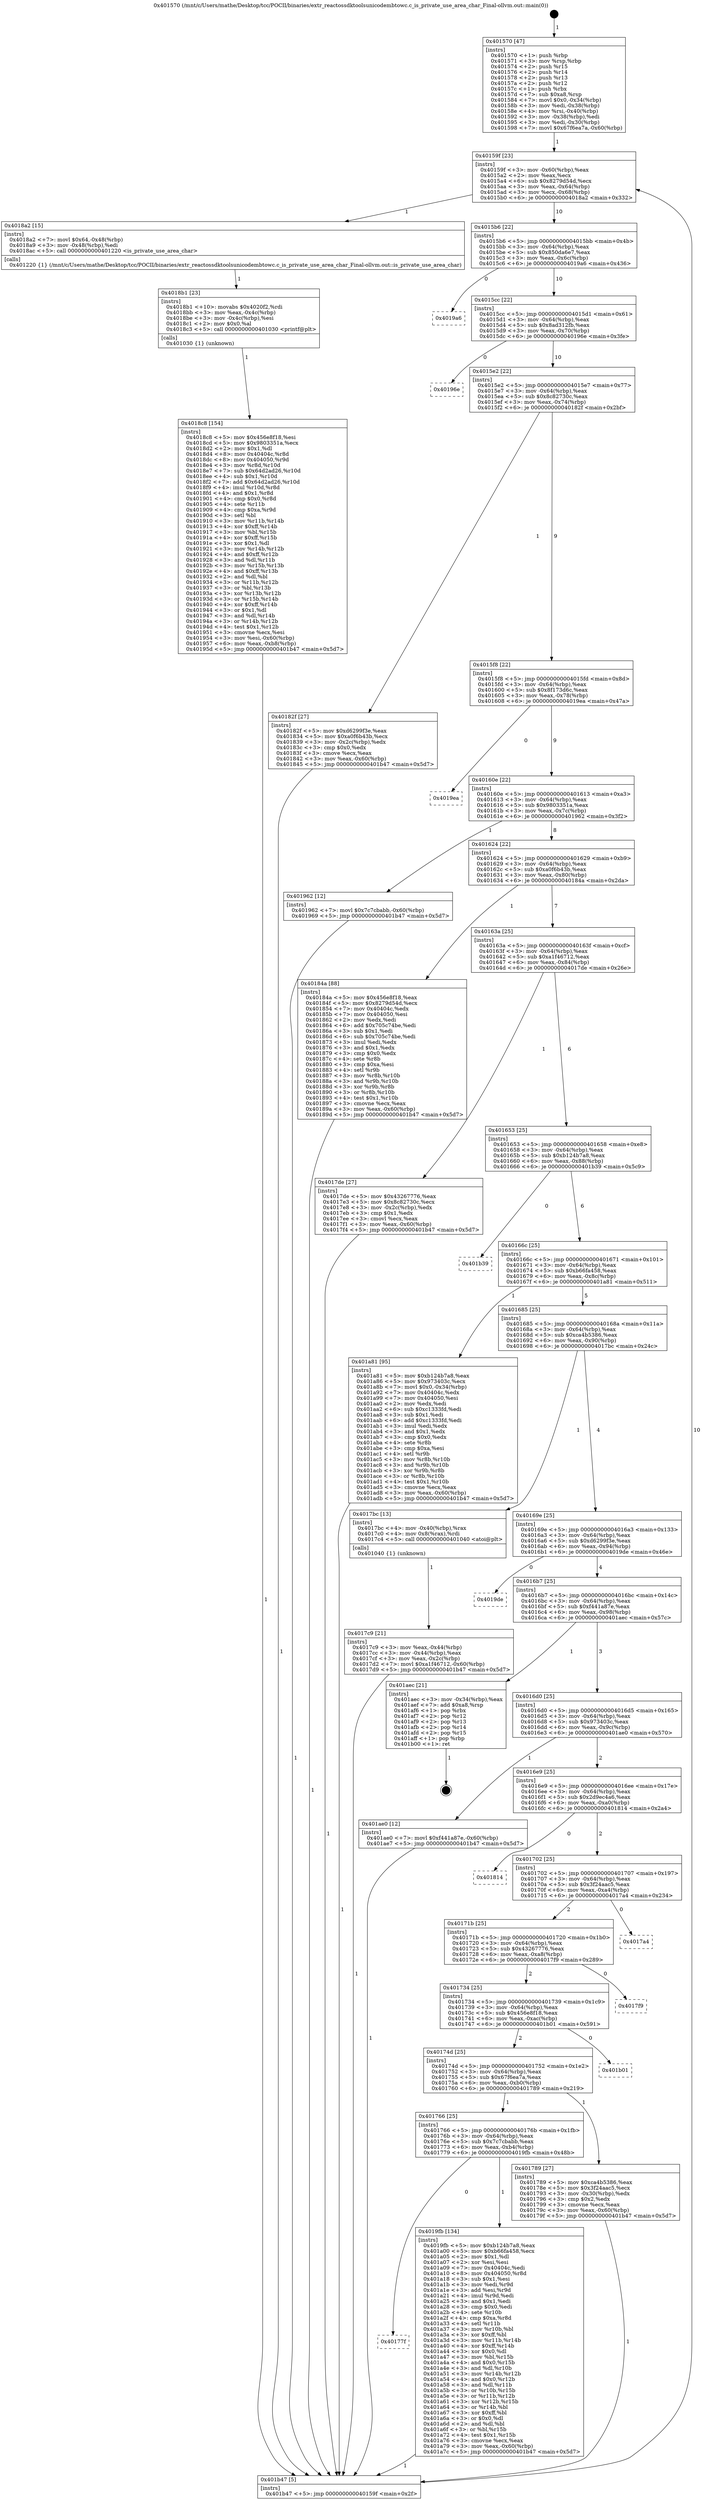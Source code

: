 digraph "0x401570" {
  label = "0x401570 (/mnt/c/Users/mathe/Desktop/tcc/POCII/binaries/extr_reactossdktoolsunicodembtowc.c_is_private_use_area_char_Final-ollvm.out::main(0))"
  labelloc = "t"
  node[shape=record]

  Entry [label="",width=0.3,height=0.3,shape=circle,fillcolor=black,style=filled]
  "0x40159f" [label="{
     0x40159f [23]\l
     | [instrs]\l
     &nbsp;&nbsp;0x40159f \<+3\>: mov -0x60(%rbp),%eax\l
     &nbsp;&nbsp;0x4015a2 \<+2\>: mov %eax,%ecx\l
     &nbsp;&nbsp;0x4015a4 \<+6\>: sub $0x8279d54d,%ecx\l
     &nbsp;&nbsp;0x4015aa \<+3\>: mov %eax,-0x64(%rbp)\l
     &nbsp;&nbsp;0x4015ad \<+3\>: mov %ecx,-0x68(%rbp)\l
     &nbsp;&nbsp;0x4015b0 \<+6\>: je 00000000004018a2 \<main+0x332\>\l
  }"]
  "0x4018a2" [label="{
     0x4018a2 [15]\l
     | [instrs]\l
     &nbsp;&nbsp;0x4018a2 \<+7\>: movl $0x64,-0x48(%rbp)\l
     &nbsp;&nbsp;0x4018a9 \<+3\>: mov -0x48(%rbp),%edi\l
     &nbsp;&nbsp;0x4018ac \<+5\>: call 0000000000401220 \<is_private_use_area_char\>\l
     | [calls]\l
     &nbsp;&nbsp;0x401220 \{1\} (/mnt/c/Users/mathe/Desktop/tcc/POCII/binaries/extr_reactossdktoolsunicodembtowc.c_is_private_use_area_char_Final-ollvm.out::is_private_use_area_char)\l
  }"]
  "0x4015b6" [label="{
     0x4015b6 [22]\l
     | [instrs]\l
     &nbsp;&nbsp;0x4015b6 \<+5\>: jmp 00000000004015bb \<main+0x4b\>\l
     &nbsp;&nbsp;0x4015bb \<+3\>: mov -0x64(%rbp),%eax\l
     &nbsp;&nbsp;0x4015be \<+5\>: sub $0x850da6e7,%eax\l
     &nbsp;&nbsp;0x4015c3 \<+3\>: mov %eax,-0x6c(%rbp)\l
     &nbsp;&nbsp;0x4015c6 \<+6\>: je 00000000004019a6 \<main+0x436\>\l
  }"]
  Exit [label="",width=0.3,height=0.3,shape=circle,fillcolor=black,style=filled,peripheries=2]
  "0x4019a6" [label="{
     0x4019a6\l
  }", style=dashed]
  "0x4015cc" [label="{
     0x4015cc [22]\l
     | [instrs]\l
     &nbsp;&nbsp;0x4015cc \<+5\>: jmp 00000000004015d1 \<main+0x61\>\l
     &nbsp;&nbsp;0x4015d1 \<+3\>: mov -0x64(%rbp),%eax\l
     &nbsp;&nbsp;0x4015d4 \<+5\>: sub $0x8ad312fb,%eax\l
     &nbsp;&nbsp;0x4015d9 \<+3\>: mov %eax,-0x70(%rbp)\l
     &nbsp;&nbsp;0x4015dc \<+6\>: je 000000000040196e \<main+0x3fe\>\l
  }"]
  "0x40177f" [label="{
     0x40177f\l
  }", style=dashed]
  "0x40196e" [label="{
     0x40196e\l
  }", style=dashed]
  "0x4015e2" [label="{
     0x4015e2 [22]\l
     | [instrs]\l
     &nbsp;&nbsp;0x4015e2 \<+5\>: jmp 00000000004015e7 \<main+0x77\>\l
     &nbsp;&nbsp;0x4015e7 \<+3\>: mov -0x64(%rbp),%eax\l
     &nbsp;&nbsp;0x4015ea \<+5\>: sub $0x8c82730c,%eax\l
     &nbsp;&nbsp;0x4015ef \<+3\>: mov %eax,-0x74(%rbp)\l
     &nbsp;&nbsp;0x4015f2 \<+6\>: je 000000000040182f \<main+0x2bf\>\l
  }"]
  "0x4019fb" [label="{
     0x4019fb [134]\l
     | [instrs]\l
     &nbsp;&nbsp;0x4019fb \<+5\>: mov $0xb124b7a8,%eax\l
     &nbsp;&nbsp;0x401a00 \<+5\>: mov $0xb66fa458,%ecx\l
     &nbsp;&nbsp;0x401a05 \<+2\>: mov $0x1,%dl\l
     &nbsp;&nbsp;0x401a07 \<+2\>: xor %esi,%esi\l
     &nbsp;&nbsp;0x401a09 \<+7\>: mov 0x40404c,%edi\l
     &nbsp;&nbsp;0x401a10 \<+8\>: mov 0x404050,%r8d\l
     &nbsp;&nbsp;0x401a18 \<+3\>: sub $0x1,%esi\l
     &nbsp;&nbsp;0x401a1b \<+3\>: mov %edi,%r9d\l
     &nbsp;&nbsp;0x401a1e \<+3\>: add %esi,%r9d\l
     &nbsp;&nbsp;0x401a21 \<+4\>: imul %r9d,%edi\l
     &nbsp;&nbsp;0x401a25 \<+3\>: and $0x1,%edi\l
     &nbsp;&nbsp;0x401a28 \<+3\>: cmp $0x0,%edi\l
     &nbsp;&nbsp;0x401a2b \<+4\>: sete %r10b\l
     &nbsp;&nbsp;0x401a2f \<+4\>: cmp $0xa,%r8d\l
     &nbsp;&nbsp;0x401a33 \<+4\>: setl %r11b\l
     &nbsp;&nbsp;0x401a37 \<+3\>: mov %r10b,%bl\l
     &nbsp;&nbsp;0x401a3a \<+3\>: xor $0xff,%bl\l
     &nbsp;&nbsp;0x401a3d \<+3\>: mov %r11b,%r14b\l
     &nbsp;&nbsp;0x401a40 \<+4\>: xor $0xff,%r14b\l
     &nbsp;&nbsp;0x401a44 \<+3\>: xor $0x0,%dl\l
     &nbsp;&nbsp;0x401a47 \<+3\>: mov %bl,%r15b\l
     &nbsp;&nbsp;0x401a4a \<+4\>: and $0x0,%r15b\l
     &nbsp;&nbsp;0x401a4e \<+3\>: and %dl,%r10b\l
     &nbsp;&nbsp;0x401a51 \<+3\>: mov %r14b,%r12b\l
     &nbsp;&nbsp;0x401a54 \<+4\>: and $0x0,%r12b\l
     &nbsp;&nbsp;0x401a58 \<+3\>: and %dl,%r11b\l
     &nbsp;&nbsp;0x401a5b \<+3\>: or %r10b,%r15b\l
     &nbsp;&nbsp;0x401a5e \<+3\>: or %r11b,%r12b\l
     &nbsp;&nbsp;0x401a61 \<+3\>: xor %r12b,%r15b\l
     &nbsp;&nbsp;0x401a64 \<+3\>: or %r14b,%bl\l
     &nbsp;&nbsp;0x401a67 \<+3\>: xor $0xff,%bl\l
     &nbsp;&nbsp;0x401a6a \<+3\>: or $0x0,%dl\l
     &nbsp;&nbsp;0x401a6d \<+2\>: and %dl,%bl\l
     &nbsp;&nbsp;0x401a6f \<+3\>: or %bl,%r15b\l
     &nbsp;&nbsp;0x401a72 \<+4\>: test $0x1,%r15b\l
     &nbsp;&nbsp;0x401a76 \<+3\>: cmovne %ecx,%eax\l
     &nbsp;&nbsp;0x401a79 \<+3\>: mov %eax,-0x60(%rbp)\l
     &nbsp;&nbsp;0x401a7c \<+5\>: jmp 0000000000401b47 \<main+0x5d7\>\l
  }"]
  "0x40182f" [label="{
     0x40182f [27]\l
     | [instrs]\l
     &nbsp;&nbsp;0x40182f \<+5\>: mov $0xd6299f3e,%eax\l
     &nbsp;&nbsp;0x401834 \<+5\>: mov $0xa0f6b43b,%ecx\l
     &nbsp;&nbsp;0x401839 \<+3\>: mov -0x2c(%rbp),%edx\l
     &nbsp;&nbsp;0x40183c \<+3\>: cmp $0x0,%edx\l
     &nbsp;&nbsp;0x40183f \<+3\>: cmove %ecx,%eax\l
     &nbsp;&nbsp;0x401842 \<+3\>: mov %eax,-0x60(%rbp)\l
     &nbsp;&nbsp;0x401845 \<+5\>: jmp 0000000000401b47 \<main+0x5d7\>\l
  }"]
  "0x4015f8" [label="{
     0x4015f8 [22]\l
     | [instrs]\l
     &nbsp;&nbsp;0x4015f8 \<+5\>: jmp 00000000004015fd \<main+0x8d\>\l
     &nbsp;&nbsp;0x4015fd \<+3\>: mov -0x64(%rbp),%eax\l
     &nbsp;&nbsp;0x401600 \<+5\>: sub $0x8f173d6c,%eax\l
     &nbsp;&nbsp;0x401605 \<+3\>: mov %eax,-0x78(%rbp)\l
     &nbsp;&nbsp;0x401608 \<+6\>: je 00000000004019ea \<main+0x47a\>\l
  }"]
  "0x4018c8" [label="{
     0x4018c8 [154]\l
     | [instrs]\l
     &nbsp;&nbsp;0x4018c8 \<+5\>: mov $0x456e8f18,%esi\l
     &nbsp;&nbsp;0x4018cd \<+5\>: mov $0x9803351a,%ecx\l
     &nbsp;&nbsp;0x4018d2 \<+2\>: mov $0x1,%dl\l
     &nbsp;&nbsp;0x4018d4 \<+8\>: mov 0x40404c,%r8d\l
     &nbsp;&nbsp;0x4018dc \<+8\>: mov 0x404050,%r9d\l
     &nbsp;&nbsp;0x4018e4 \<+3\>: mov %r8d,%r10d\l
     &nbsp;&nbsp;0x4018e7 \<+7\>: sub $0x64d2ad26,%r10d\l
     &nbsp;&nbsp;0x4018ee \<+4\>: sub $0x1,%r10d\l
     &nbsp;&nbsp;0x4018f2 \<+7\>: add $0x64d2ad26,%r10d\l
     &nbsp;&nbsp;0x4018f9 \<+4\>: imul %r10d,%r8d\l
     &nbsp;&nbsp;0x4018fd \<+4\>: and $0x1,%r8d\l
     &nbsp;&nbsp;0x401901 \<+4\>: cmp $0x0,%r8d\l
     &nbsp;&nbsp;0x401905 \<+4\>: sete %r11b\l
     &nbsp;&nbsp;0x401909 \<+4\>: cmp $0xa,%r9d\l
     &nbsp;&nbsp;0x40190d \<+3\>: setl %bl\l
     &nbsp;&nbsp;0x401910 \<+3\>: mov %r11b,%r14b\l
     &nbsp;&nbsp;0x401913 \<+4\>: xor $0xff,%r14b\l
     &nbsp;&nbsp;0x401917 \<+3\>: mov %bl,%r15b\l
     &nbsp;&nbsp;0x40191a \<+4\>: xor $0xff,%r15b\l
     &nbsp;&nbsp;0x40191e \<+3\>: xor $0x1,%dl\l
     &nbsp;&nbsp;0x401921 \<+3\>: mov %r14b,%r12b\l
     &nbsp;&nbsp;0x401924 \<+4\>: and $0xff,%r12b\l
     &nbsp;&nbsp;0x401928 \<+3\>: and %dl,%r11b\l
     &nbsp;&nbsp;0x40192b \<+3\>: mov %r15b,%r13b\l
     &nbsp;&nbsp;0x40192e \<+4\>: and $0xff,%r13b\l
     &nbsp;&nbsp;0x401932 \<+2\>: and %dl,%bl\l
     &nbsp;&nbsp;0x401934 \<+3\>: or %r11b,%r12b\l
     &nbsp;&nbsp;0x401937 \<+3\>: or %bl,%r13b\l
     &nbsp;&nbsp;0x40193a \<+3\>: xor %r13b,%r12b\l
     &nbsp;&nbsp;0x40193d \<+3\>: or %r15b,%r14b\l
     &nbsp;&nbsp;0x401940 \<+4\>: xor $0xff,%r14b\l
     &nbsp;&nbsp;0x401944 \<+3\>: or $0x1,%dl\l
     &nbsp;&nbsp;0x401947 \<+3\>: and %dl,%r14b\l
     &nbsp;&nbsp;0x40194a \<+3\>: or %r14b,%r12b\l
     &nbsp;&nbsp;0x40194d \<+4\>: test $0x1,%r12b\l
     &nbsp;&nbsp;0x401951 \<+3\>: cmovne %ecx,%esi\l
     &nbsp;&nbsp;0x401954 \<+3\>: mov %esi,-0x60(%rbp)\l
     &nbsp;&nbsp;0x401957 \<+6\>: mov %eax,-0xb8(%rbp)\l
     &nbsp;&nbsp;0x40195d \<+5\>: jmp 0000000000401b47 \<main+0x5d7\>\l
  }"]
  "0x4019ea" [label="{
     0x4019ea\l
  }", style=dashed]
  "0x40160e" [label="{
     0x40160e [22]\l
     | [instrs]\l
     &nbsp;&nbsp;0x40160e \<+5\>: jmp 0000000000401613 \<main+0xa3\>\l
     &nbsp;&nbsp;0x401613 \<+3\>: mov -0x64(%rbp),%eax\l
     &nbsp;&nbsp;0x401616 \<+5\>: sub $0x9803351a,%eax\l
     &nbsp;&nbsp;0x40161b \<+3\>: mov %eax,-0x7c(%rbp)\l
     &nbsp;&nbsp;0x40161e \<+6\>: je 0000000000401962 \<main+0x3f2\>\l
  }"]
  "0x4018b1" [label="{
     0x4018b1 [23]\l
     | [instrs]\l
     &nbsp;&nbsp;0x4018b1 \<+10\>: movabs $0x4020f2,%rdi\l
     &nbsp;&nbsp;0x4018bb \<+3\>: mov %eax,-0x4c(%rbp)\l
     &nbsp;&nbsp;0x4018be \<+3\>: mov -0x4c(%rbp),%esi\l
     &nbsp;&nbsp;0x4018c1 \<+2\>: mov $0x0,%al\l
     &nbsp;&nbsp;0x4018c3 \<+5\>: call 0000000000401030 \<printf@plt\>\l
     | [calls]\l
     &nbsp;&nbsp;0x401030 \{1\} (unknown)\l
  }"]
  "0x401962" [label="{
     0x401962 [12]\l
     | [instrs]\l
     &nbsp;&nbsp;0x401962 \<+7\>: movl $0x7c7cbabb,-0x60(%rbp)\l
     &nbsp;&nbsp;0x401969 \<+5\>: jmp 0000000000401b47 \<main+0x5d7\>\l
  }"]
  "0x401624" [label="{
     0x401624 [22]\l
     | [instrs]\l
     &nbsp;&nbsp;0x401624 \<+5\>: jmp 0000000000401629 \<main+0xb9\>\l
     &nbsp;&nbsp;0x401629 \<+3\>: mov -0x64(%rbp),%eax\l
     &nbsp;&nbsp;0x40162c \<+5\>: sub $0xa0f6b43b,%eax\l
     &nbsp;&nbsp;0x401631 \<+3\>: mov %eax,-0x80(%rbp)\l
     &nbsp;&nbsp;0x401634 \<+6\>: je 000000000040184a \<main+0x2da\>\l
  }"]
  "0x4017c9" [label="{
     0x4017c9 [21]\l
     | [instrs]\l
     &nbsp;&nbsp;0x4017c9 \<+3\>: mov %eax,-0x44(%rbp)\l
     &nbsp;&nbsp;0x4017cc \<+3\>: mov -0x44(%rbp),%eax\l
     &nbsp;&nbsp;0x4017cf \<+3\>: mov %eax,-0x2c(%rbp)\l
     &nbsp;&nbsp;0x4017d2 \<+7\>: movl $0xa1f46712,-0x60(%rbp)\l
     &nbsp;&nbsp;0x4017d9 \<+5\>: jmp 0000000000401b47 \<main+0x5d7\>\l
  }"]
  "0x40184a" [label="{
     0x40184a [88]\l
     | [instrs]\l
     &nbsp;&nbsp;0x40184a \<+5\>: mov $0x456e8f18,%eax\l
     &nbsp;&nbsp;0x40184f \<+5\>: mov $0x8279d54d,%ecx\l
     &nbsp;&nbsp;0x401854 \<+7\>: mov 0x40404c,%edx\l
     &nbsp;&nbsp;0x40185b \<+7\>: mov 0x404050,%esi\l
     &nbsp;&nbsp;0x401862 \<+2\>: mov %edx,%edi\l
     &nbsp;&nbsp;0x401864 \<+6\>: add $0x705c74be,%edi\l
     &nbsp;&nbsp;0x40186a \<+3\>: sub $0x1,%edi\l
     &nbsp;&nbsp;0x40186d \<+6\>: sub $0x705c74be,%edi\l
     &nbsp;&nbsp;0x401873 \<+3\>: imul %edi,%edx\l
     &nbsp;&nbsp;0x401876 \<+3\>: and $0x1,%edx\l
     &nbsp;&nbsp;0x401879 \<+3\>: cmp $0x0,%edx\l
     &nbsp;&nbsp;0x40187c \<+4\>: sete %r8b\l
     &nbsp;&nbsp;0x401880 \<+3\>: cmp $0xa,%esi\l
     &nbsp;&nbsp;0x401883 \<+4\>: setl %r9b\l
     &nbsp;&nbsp;0x401887 \<+3\>: mov %r8b,%r10b\l
     &nbsp;&nbsp;0x40188a \<+3\>: and %r9b,%r10b\l
     &nbsp;&nbsp;0x40188d \<+3\>: xor %r9b,%r8b\l
     &nbsp;&nbsp;0x401890 \<+3\>: or %r8b,%r10b\l
     &nbsp;&nbsp;0x401893 \<+4\>: test $0x1,%r10b\l
     &nbsp;&nbsp;0x401897 \<+3\>: cmovne %ecx,%eax\l
     &nbsp;&nbsp;0x40189a \<+3\>: mov %eax,-0x60(%rbp)\l
     &nbsp;&nbsp;0x40189d \<+5\>: jmp 0000000000401b47 \<main+0x5d7\>\l
  }"]
  "0x40163a" [label="{
     0x40163a [25]\l
     | [instrs]\l
     &nbsp;&nbsp;0x40163a \<+5\>: jmp 000000000040163f \<main+0xcf\>\l
     &nbsp;&nbsp;0x40163f \<+3\>: mov -0x64(%rbp),%eax\l
     &nbsp;&nbsp;0x401642 \<+5\>: sub $0xa1f46712,%eax\l
     &nbsp;&nbsp;0x401647 \<+6\>: mov %eax,-0x84(%rbp)\l
     &nbsp;&nbsp;0x40164d \<+6\>: je 00000000004017de \<main+0x26e\>\l
  }"]
  "0x401570" [label="{
     0x401570 [47]\l
     | [instrs]\l
     &nbsp;&nbsp;0x401570 \<+1\>: push %rbp\l
     &nbsp;&nbsp;0x401571 \<+3\>: mov %rsp,%rbp\l
     &nbsp;&nbsp;0x401574 \<+2\>: push %r15\l
     &nbsp;&nbsp;0x401576 \<+2\>: push %r14\l
     &nbsp;&nbsp;0x401578 \<+2\>: push %r13\l
     &nbsp;&nbsp;0x40157a \<+2\>: push %r12\l
     &nbsp;&nbsp;0x40157c \<+1\>: push %rbx\l
     &nbsp;&nbsp;0x40157d \<+7\>: sub $0xa8,%rsp\l
     &nbsp;&nbsp;0x401584 \<+7\>: movl $0x0,-0x34(%rbp)\l
     &nbsp;&nbsp;0x40158b \<+3\>: mov %edi,-0x38(%rbp)\l
     &nbsp;&nbsp;0x40158e \<+4\>: mov %rsi,-0x40(%rbp)\l
     &nbsp;&nbsp;0x401592 \<+3\>: mov -0x38(%rbp),%edi\l
     &nbsp;&nbsp;0x401595 \<+3\>: mov %edi,-0x30(%rbp)\l
     &nbsp;&nbsp;0x401598 \<+7\>: movl $0x67f6ea7a,-0x60(%rbp)\l
  }"]
  "0x4017de" [label="{
     0x4017de [27]\l
     | [instrs]\l
     &nbsp;&nbsp;0x4017de \<+5\>: mov $0x43267776,%eax\l
     &nbsp;&nbsp;0x4017e3 \<+5\>: mov $0x8c82730c,%ecx\l
     &nbsp;&nbsp;0x4017e8 \<+3\>: mov -0x2c(%rbp),%edx\l
     &nbsp;&nbsp;0x4017eb \<+3\>: cmp $0x1,%edx\l
     &nbsp;&nbsp;0x4017ee \<+3\>: cmovl %ecx,%eax\l
     &nbsp;&nbsp;0x4017f1 \<+3\>: mov %eax,-0x60(%rbp)\l
     &nbsp;&nbsp;0x4017f4 \<+5\>: jmp 0000000000401b47 \<main+0x5d7\>\l
  }"]
  "0x401653" [label="{
     0x401653 [25]\l
     | [instrs]\l
     &nbsp;&nbsp;0x401653 \<+5\>: jmp 0000000000401658 \<main+0xe8\>\l
     &nbsp;&nbsp;0x401658 \<+3\>: mov -0x64(%rbp),%eax\l
     &nbsp;&nbsp;0x40165b \<+5\>: sub $0xb124b7a8,%eax\l
     &nbsp;&nbsp;0x401660 \<+6\>: mov %eax,-0x88(%rbp)\l
     &nbsp;&nbsp;0x401666 \<+6\>: je 0000000000401b39 \<main+0x5c9\>\l
  }"]
  "0x401b47" [label="{
     0x401b47 [5]\l
     | [instrs]\l
     &nbsp;&nbsp;0x401b47 \<+5\>: jmp 000000000040159f \<main+0x2f\>\l
  }"]
  "0x401b39" [label="{
     0x401b39\l
  }", style=dashed]
  "0x40166c" [label="{
     0x40166c [25]\l
     | [instrs]\l
     &nbsp;&nbsp;0x40166c \<+5\>: jmp 0000000000401671 \<main+0x101\>\l
     &nbsp;&nbsp;0x401671 \<+3\>: mov -0x64(%rbp),%eax\l
     &nbsp;&nbsp;0x401674 \<+5\>: sub $0xb66fa458,%eax\l
     &nbsp;&nbsp;0x401679 \<+6\>: mov %eax,-0x8c(%rbp)\l
     &nbsp;&nbsp;0x40167f \<+6\>: je 0000000000401a81 \<main+0x511\>\l
  }"]
  "0x401766" [label="{
     0x401766 [25]\l
     | [instrs]\l
     &nbsp;&nbsp;0x401766 \<+5\>: jmp 000000000040176b \<main+0x1fb\>\l
     &nbsp;&nbsp;0x40176b \<+3\>: mov -0x64(%rbp),%eax\l
     &nbsp;&nbsp;0x40176e \<+5\>: sub $0x7c7cbabb,%eax\l
     &nbsp;&nbsp;0x401773 \<+6\>: mov %eax,-0xb4(%rbp)\l
     &nbsp;&nbsp;0x401779 \<+6\>: je 00000000004019fb \<main+0x48b\>\l
  }"]
  "0x401a81" [label="{
     0x401a81 [95]\l
     | [instrs]\l
     &nbsp;&nbsp;0x401a81 \<+5\>: mov $0xb124b7a8,%eax\l
     &nbsp;&nbsp;0x401a86 \<+5\>: mov $0x973403c,%ecx\l
     &nbsp;&nbsp;0x401a8b \<+7\>: movl $0x0,-0x34(%rbp)\l
     &nbsp;&nbsp;0x401a92 \<+7\>: mov 0x40404c,%edx\l
     &nbsp;&nbsp;0x401a99 \<+7\>: mov 0x404050,%esi\l
     &nbsp;&nbsp;0x401aa0 \<+2\>: mov %edx,%edi\l
     &nbsp;&nbsp;0x401aa2 \<+6\>: sub $0xc1333fd,%edi\l
     &nbsp;&nbsp;0x401aa8 \<+3\>: sub $0x1,%edi\l
     &nbsp;&nbsp;0x401aab \<+6\>: add $0xc1333fd,%edi\l
     &nbsp;&nbsp;0x401ab1 \<+3\>: imul %edi,%edx\l
     &nbsp;&nbsp;0x401ab4 \<+3\>: and $0x1,%edx\l
     &nbsp;&nbsp;0x401ab7 \<+3\>: cmp $0x0,%edx\l
     &nbsp;&nbsp;0x401aba \<+4\>: sete %r8b\l
     &nbsp;&nbsp;0x401abe \<+3\>: cmp $0xa,%esi\l
     &nbsp;&nbsp;0x401ac1 \<+4\>: setl %r9b\l
     &nbsp;&nbsp;0x401ac5 \<+3\>: mov %r8b,%r10b\l
     &nbsp;&nbsp;0x401ac8 \<+3\>: and %r9b,%r10b\l
     &nbsp;&nbsp;0x401acb \<+3\>: xor %r9b,%r8b\l
     &nbsp;&nbsp;0x401ace \<+3\>: or %r8b,%r10b\l
     &nbsp;&nbsp;0x401ad1 \<+4\>: test $0x1,%r10b\l
     &nbsp;&nbsp;0x401ad5 \<+3\>: cmovne %ecx,%eax\l
     &nbsp;&nbsp;0x401ad8 \<+3\>: mov %eax,-0x60(%rbp)\l
     &nbsp;&nbsp;0x401adb \<+5\>: jmp 0000000000401b47 \<main+0x5d7\>\l
  }"]
  "0x401685" [label="{
     0x401685 [25]\l
     | [instrs]\l
     &nbsp;&nbsp;0x401685 \<+5\>: jmp 000000000040168a \<main+0x11a\>\l
     &nbsp;&nbsp;0x40168a \<+3\>: mov -0x64(%rbp),%eax\l
     &nbsp;&nbsp;0x40168d \<+5\>: sub $0xca4b5386,%eax\l
     &nbsp;&nbsp;0x401692 \<+6\>: mov %eax,-0x90(%rbp)\l
     &nbsp;&nbsp;0x401698 \<+6\>: je 00000000004017bc \<main+0x24c\>\l
  }"]
  "0x401789" [label="{
     0x401789 [27]\l
     | [instrs]\l
     &nbsp;&nbsp;0x401789 \<+5\>: mov $0xca4b5386,%eax\l
     &nbsp;&nbsp;0x40178e \<+5\>: mov $0x3f24aac5,%ecx\l
     &nbsp;&nbsp;0x401793 \<+3\>: mov -0x30(%rbp),%edx\l
     &nbsp;&nbsp;0x401796 \<+3\>: cmp $0x2,%edx\l
     &nbsp;&nbsp;0x401799 \<+3\>: cmovne %ecx,%eax\l
     &nbsp;&nbsp;0x40179c \<+3\>: mov %eax,-0x60(%rbp)\l
     &nbsp;&nbsp;0x40179f \<+5\>: jmp 0000000000401b47 \<main+0x5d7\>\l
  }"]
  "0x4017bc" [label="{
     0x4017bc [13]\l
     | [instrs]\l
     &nbsp;&nbsp;0x4017bc \<+4\>: mov -0x40(%rbp),%rax\l
     &nbsp;&nbsp;0x4017c0 \<+4\>: mov 0x8(%rax),%rdi\l
     &nbsp;&nbsp;0x4017c4 \<+5\>: call 0000000000401040 \<atoi@plt\>\l
     | [calls]\l
     &nbsp;&nbsp;0x401040 \{1\} (unknown)\l
  }"]
  "0x40169e" [label="{
     0x40169e [25]\l
     | [instrs]\l
     &nbsp;&nbsp;0x40169e \<+5\>: jmp 00000000004016a3 \<main+0x133\>\l
     &nbsp;&nbsp;0x4016a3 \<+3\>: mov -0x64(%rbp),%eax\l
     &nbsp;&nbsp;0x4016a6 \<+5\>: sub $0xd6299f3e,%eax\l
     &nbsp;&nbsp;0x4016ab \<+6\>: mov %eax,-0x94(%rbp)\l
     &nbsp;&nbsp;0x4016b1 \<+6\>: je 00000000004019de \<main+0x46e\>\l
  }"]
  "0x40174d" [label="{
     0x40174d [25]\l
     | [instrs]\l
     &nbsp;&nbsp;0x40174d \<+5\>: jmp 0000000000401752 \<main+0x1e2\>\l
     &nbsp;&nbsp;0x401752 \<+3\>: mov -0x64(%rbp),%eax\l
     &nbsp;&nbsp;0x401755 \<+5\>: sub $0x67f6ea7a,%eax\l
     &nbsp;&nbsp;0x40175a \<+6\>: mov %eax,-0xb0(%rbp)\l
     &nbsp;&nbsp;0x401760 \<+6\>: je 0000000000401789 \<main+0x219\>\l
  }"]
  "0x4019de" [label="{
     0x4019de\l
  }", style=dashed]
  "0x4016b7" [label="{
     0x4016b7 [25]\l
     | [instrs]\l
     &nbsp;&nbsp;0x4016b7 \<+5\>: jmp 00000000004016bc \<main+0x14c\>\l
     &nbsp;&nbsp;0x4016bc \<+3\>: mov -0x64(%rbp),%eax\l
     &nbsp;&nbsp;0x4016bf \<+5\>: sub $0xf441a87e,%eax\l
     &nbsp;&nbsp;0x4016c4 \<+6\>: mov %eax,-0x98(%rbp)\l
     &nbsp;&nbsp;0x4016ca \<+6\>: je 0000000000401aec \<main+0x57c\>\l
  }"]
  "0x401b01" [label="{
     0x401b01\l
  }", style=dashed]
  "0x401aec" [label="{
     0x401aec [21]\l
     | [instrs]\l
     &nbsp;&nbsp;0x401aec \<+3\>: mov -0x34(%rbp),%eax\l
     &nbsp;&nbsp;0x401aef \<+7\>: add $0xa8,%rsp\l
     &nbsp;&nbsp;0x401af6 \<+1\>: pop %rbx\l
     &nbsp;&nbsp;0x401af7 \<+2\>: pop %r12\l
     &nbsp;&nbsp;0x401af9 \<+2\>: pop %r13\l
     &nbsp;&nbsp;0x401afb \<+2\>: pop %r14\l
     &nbsp;&nbsp;0x401afd \<+2\>: pop %r15\l
     &nbsp;&nbsp;0x401aff \<+1\>: pop %rbp\l
     &nbsp;&nbsp;0x401b00 \<+1\>: ret\l
  }"]
  "0x4016d0" [label="{
     0x4016d0 [25]\l
     | [instrs]\l
     &nbsp;&nbsp;0x4016d0 \<+5\>: jmp 00000000004016d5 \<main+0x165\>\l
     &nbsp;&nbsp;0x4016d5 \<+3\>: mov -0x64(%rbp),%eax\l
     &nbsp;&nbsp;0x4016d8 \<+5\>: sub $0x973403c,%eax\l
     &nbsp;&nbsp;0x4016dd \<+6\>: mov %eax,-0x9c(%rbp)\l
     &nbsp;&nbsp;0x4016e3 \<+6\>: je 0000000000401ae0 \<main+0x570\>\l
  }"]
  "0x401734" [label="{
     0x401734 [25]\l
     | [instrs]\l
     &nbsp;&nbsp;0x401734 \<+5\>: jmp 0000000000401739 \<main+0x1c9\>\l
     &nbsp;&nbsp;0x401739 \<+3\>: mov -0x64(%rbp),%eax\l
     &nbsp;&nbsp;0x40173c \<+5\>: sub $0x456e8f18,%eax\l
     &nbsp;&nbsp;0x401741 \<+6\>: mov %eax,-0xac(%rbp)\l
     &nbsp;&nbsp;0x401747 \<+6\>: je 0000000000401b01 \<main+0x591\>\l
  }"]
  "0x401ae0" [label="{
     0x401ae0 [12]\l
     | [instrs]\l
     &nbsp;&nbsp;0x401ae0 \<+7\>: movl $0xf441a87e,-0x60(%rbp)\l
     &nbsp;&nbsp;0x401ae7 \<+5\>: jmp 0000000000401b47 \<main+0x5d7\>\l
  }"]
  "0x4016e9" [label="{
     0x4016e9 [25]\l
     | [instrs]\l
     &nbsp;&nbsp;0x4016e9 \<+5\>: jmp 00000000004016ee \<main+0x17e\>\l
     &nbsp;&nbsp;0x4016ee \<+3\>: mov -0x64(%rbp),%eax\l
     &nbsp;&nbsp;0x4016f1 \<+5\>: sub $0x2d9ec4a6,%eax\l
     &nbsp;&nbsp;0x4016f6 \<+6\>: mov %eax,-0xa0(%rbp)\l
     &nbsp;&nbsp;0x4016fc \<+6\>: je 0000000000401814 \<main+0x2a4\>\l
  }"]
  "0x4017f9" [label="{
     0x4017f9\l
  }", style=dashed]
  "0x401814" [label="{
     0x401814\l
  }", style=dashed]
  "0x401702" [label="{
     0x401702 [25]\l
     | [instrs]\l
     &nbsp;&nbsp;0x401702 \<+5\>: jmp 0000000000401707 \<main+0x197\>\l
     &nbsp;&nbsp;0x401707 \<+3\>: mov -0x64(%rbp),%eax\l
     &nbsp;&nbsp;0x40170a \<+5\>: sub $0x3f24aac5,%eax\l
     &nbsp;&nbsp;0x40170f \<+6\>: mov %eax,-0xa4(%rbp)\l
     &nbsp;&nbsp;0x401715 \<+6\>: je 00000000004017a4 \<main+0x234\>\l
  }"]
  "0x40171b" [label="{
     0x40171b [25]\l
     | [instrs]\l
     &nbsp;&nbsp;0x40171b \<+5\>: jmp 0000000000401720 \<main+0x1b0\>\l
     &nbsp;&nbsp;0x401720 \<+3\>: mov -0x64(%rbp),%eax\l
     &nbsp;&nbsp;0x401723 \<+5\>: sub $0x43267776,%eax\l
     &nbsp;&nbsp;0x401728 \<+6\>: mov %eax,-0xa8(%rbp)\l
     &nbsp;&nbsp;0x40172e \<+6\>: je 00000000004017f9 \<main+0x289\>\l
  }"]
  "0x4017a4" [label="{
     0x4017a4\l
  }", style=dashed]
  Entry -> "0x401570" [label=" 1"]
  "0x40159f" -> "0x4018a2" [label=" 1"]
  "0x40159f" -> "0x4015b6" [label=" 10"]
  "0x401aec" -> Exit [label=" 1"]
  "0x4015b6" -> "0x4019a6" [label=" 0"]
  "0x4015b6" -> "0x4015cc" [label=" 10"]
  "0x401ae0" -> "0x401b47" [label=" 1"]
  "0x4015cc" -> "0x40196e" [label=" 0"]
  "0x4015cc" -> "0x4015e2" [label=" 10"]
  "0x401a81" -> "0x401b47" [label=" 1"]
  "0x4015e2" -> "0x40182f" [label=" 1"]
  "0x4015e2" -> "0x4015f8" [label=" 9"]
  "0x4019fb" -> "0x401b47" [label=" 1"]
  "0x4015f8" -> "0x4019ea" [label=" 0"]
  "0x4015f8" -> "0x40160e" [label=" 9"]
  "0x401766" -> "0x4019fb" [label=" 1"]
  "0x40160e" -> "0x401962" [label=" 1"]
  "0x40160e" -> "0x401624" [label=" 8"]
  "0x401766" -> "0x40177f" [label=" 0"]
  "0x401624" -> "0x40184a" [label=" 1"]
  "0x401624" -> "0x40163a" [label=" 7"]
  "0x401962" -> "0x401b47" [label=" 1"]
  "0x40163a" -> "0x4017de" [label=" 1"]
  "0x40163a" -> "0x401653" [label=" 6"]
  "0x4018c8" -> "0x401b47" [label=" 1"]
  "0x401653" -> "0x401b39" [label=" 0"]
  "0x401653" -> "0x40166c" [label=" 6"]
  "0x4018b1" -> "0x4018c8" [label=" 1"]
  "0x40166c" -> "0x401a81" [label=" 1"]
  "0x40166c" -> "0x401685" [label=" 5"]
  "0x4018a2" -> "0x4018b1" [label=" 1"]
  "0x401685" -> "0x4017bc" [label=" 1"]
  "0x401685" -> "0x40169e" [label=" 4"]
  "0x40184a" -> "0x401b47" [label=" 1"]
  "0x40169e" -> "0x4019de" [label=" 0"]
  "0x40169e" -> "0x4016b7" [label=" 4"]
  "0x4017de" -> "0x401b47" [label=" 1"]
  "0x4016b7" -> "0x401aec" [label=" 1"]
  "0x4016b7" -> "0x4016d0" [label=" 3"]
  "0x4017c9" -> "0x401b47" [label=" 1"]
  "0x4016d0" -> "0x401ae0" [label=" 1"]
  "0x4016d0" -> "0x4016e9" [label=" 2"]
  "0x401b47" -> "0x40159f" [label=" 10"]
  "0x4016e9" -> "0x401814" [label=" 0"]
  "0x4016e9" -> "0x401702" [label=" 2"]
  "0x401570" -> "0x40159f" [label=" 1"]
  "0x401702" -> "0x4017a4" [label=" 0"]
  "0x401702" -> "0x40171b" [label=" 2"]
  "0x401789" -> "0x401b47" [label=" 1"]
  "0x40171b" -> "0x4017f9" [label=" 0"]
  "0x40171b" -> "0x401734" [label=" 2"]
  "0x4017bc" -> "0x4017c9" [label=" 1"]
  "0x401734" -> "0x401b01" [label=" 0"]
  "0x401734" -> "0x40174d" [label=" 2"]
  "0x40182f" -> "0x401b47" [label=" 1"]
  "0x40174d" -> "0x401789" [label=" 1"]
  "0x40174d" -> "0x401766" [label=" 1"]
}
